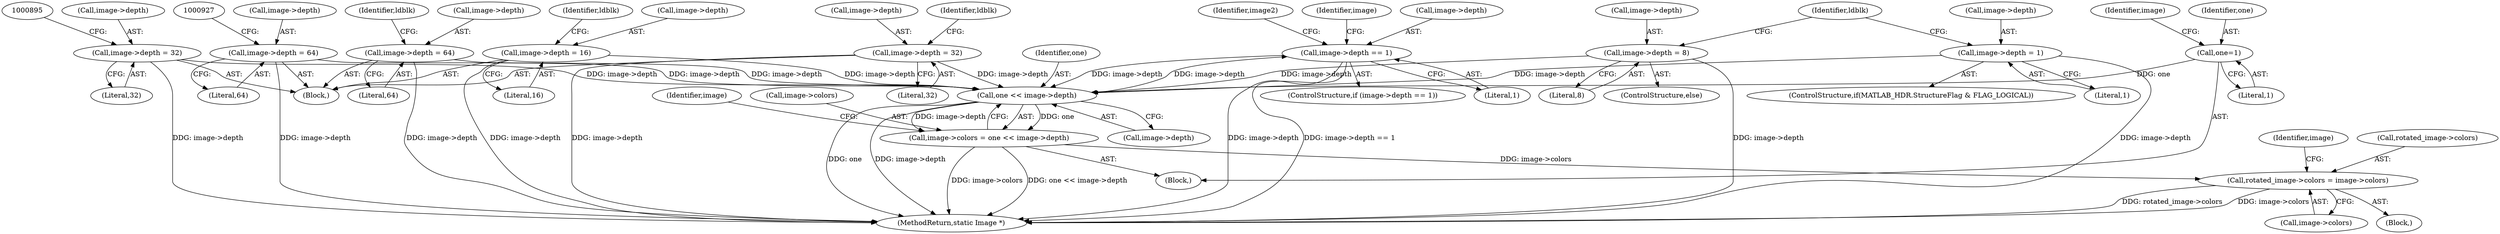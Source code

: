 digraph "0_ImageMagick_8a370f9ab120faf182aa160900ba692ba8e2bcf0@pointer" {
"1001490" [label="(Call,image->depth == 1)"];
"1000997" [label="(Call,one << image->depth)"];
"1000990" [label="(Call,one=1)"];
"1000850" [label="(Call,image->depth = 32)"];
"1000806" [label="(Call,image->depth = 1)"];
"1000889" [label="(Call,image->depth = 32)"];
"1000812" [label="(Call,image->depth = 8)"];
"1000921" [label="(Call,image->depth = 64)"];
"1000870" [label="(Call,image->depth = 64)"];
"1001490" [label="(Call,image->depth == 1)"];
"1000830" [label="(Call,image->depth = 16)"];
"1000993" [label="(Call,image->colors = one << image->depth)"];
"1001546" [label="(Call,rotated_image->colors = image->colors)"];
"1000893" [label="(Literal,32)"];
"1000811" [label="(ControlStructure,else)"];
"1000922" [label="(Call,image->depth)"];
"1000810" [label="(Literal,1)"];
"1000925" [label="(Literal,64)"];
"1000856" [label="(Identifier,ldblk)"];
"1000871" [label="(Call,image->depth)"];
"1000993" [label="(Call,image->colors = one << image->depth)"];
"1000889" [label="(Call,image->depth = 32)"];
"1000870" [label="(Call,image->depth = 64)"];
"1000818" [label="(Identifier,ldblk)"];
"1000800" [label="(ControlStructure,if(MATLAB_HDR.StructureFlag & FLAG_LOGICAL))"];
"1000813" [label="(Call,image->depth)"];
"1000812" [label="(Call,image->depth = 8)"];
"1000874" [label="(Literal,64)"];
"1000807" [label="(Call,image->depth)"];
"1001489" [label="(ControlStructure,if (image->depth == 1))"];
"1000850" [label="(Call,image->depth = 32)"];
"1000999" [label="(Call,image->depth)"];
"1000992" [label="(Literal,1)"];
"1000991" [label="(Identifier,one)"];
"1001546" [label="(Call,rotated_image->colors = image->colors)"];
"1001550" [label="(Call,image->colors)"];
"1001502" [label="(Identifier,image2)"];
"1001555" [label="(Identifier,image)"];
"1000407" [label="(Block,)"];
"1000806" [label="(Call,image->depth = 1)"];
"1000831" [label="(Call,image->depth)"];
"1000794" [label="(Block,)"];
"1001006" [label="(Identifier,image)"];
"1000994" [label="(Call,image->colors)"];
"1001494" [label="(Literal,1)"];
"1000995" [label="(Identifier,image)"];
"1001490" [label="(Call,image->depth == 1)"];
"1000851" [label="(Call,image->depth)"];
"1001497" [label="(Identifier,image)"];
"1001491" [label="(Call,image->depth)"];
"1000890" [label="(Call,image->depth)"];
"1000876" [label="(Identifier,ldblk)"];
"1001818" [label="(MethodReturn,static Image *)"];
"1000830" [label="(Call,image->depth = 16)"];
"1000997" [label="(Call,one << image->depth)"];
"1001519" [label="(Block,)"];
"1000816" [label="(Literal,8)"];
"1000836" [label="(Identifier,ldblk)"];
"1001547" [label="(Call,rotated_image->colors)"];
"1000998" [label="(Identifier,one)"];
"1000834" [label="(Literal,16)"];
"1000921" [label="(Call,image->depth = 64)"];
"1000990" [label="(Call,one=1)"];
"1000854" [label="(Literal,32)"];
"1001490" -> "1001489"  [label="AST: "];
"1001490" -> "1001494"  [label="CFG: "];
"1001491" -> "1001490"  [label="AST: "];
"1001494" -> "1001490"  [label="AST: "];
"1001497" -> "1001490"  [label="CFG: "];
"1001502" -> "1001490"  [label="CFG: "];
"1001490" -> "1001818"  [label="DDG: image->depth == 1"];
"1001490" -> "1001818"  [label="DDG: image->depth"];
"1001490" -> "1000997"  [label="DDG: image->depth"];
"1000997" -> "1001490"  [label="DDG: image->depth"];
"1000997" -> "1000993"  [label="AST: "];
"1000997" -> "1000999"  [label="CFG: "];
"1000998" -> "1000997"  [label="AST: "];
"1000999" -> "1000997"  [label="AST: "];
"1000993" -> "1000997"  [label="CFG: "];
"1000997" -> "1001818"  [label="DDG: one"];
"1000997" -> "1001818"  [label="DDG: image->depth"];
"1000997" -> "1000993"  [label="DDG: one"];
"1000997" -> "1000993"  [label="DDG: image->depth"];
"1000990" -> "1000997"  [label="DDG: one"];
"1000850" -> "1000997"  [label="DDG: image->depth"];
"1000806" -> "1000997"  [label="DDG: image->depth"];
"1000889" -> "1000997"  [label="DDG: image->depth"];
"1000812" -> "1000997"  [label="DDG: image->depth"];
"1000921" -> "1000997"  [label="DDG: image->depth"];
"1000870" -> "1000997"  [label="DDG: image->depth"];
"1000830" -> "1000997"  [label="DDG: image->depth"];
"1000990" -> "1000407"  [label="AST: "];
"1000990" -> "1000992"  [label="CFG: "];
"1000991" -> "1000990"  [label="AST: "];
"1000992" -> "1000990"  [label="AST: "];
"1000995" -> "1000990"  [label="CFG: "];
"1000850" -> "1000794"  [label="AST: "];
"1000850" -> "1000854"  [label="CFG: "];
"1000851" -> "1000850"  [label="AST: "];
"1000854" -> "1000850"  [label="AST: "];
"1000856" -> "1000850"  [label="CFG: "];
"1000850" -> "1001818"  [label="DDG: image->depth"];
"1000806" -> "1000800"  [label="AST: "];
"1000806" -> "1000810"  [label="CFG: "];
"1000807" -> "1000806"  [label="AST: "];
"1000810" -> "1000806"  [label="AST: "];
"1000818" -> "1000806"  [label="CFG: "];
"1000806" -> "1001818"  [label="DDG: image->depth"];
"1000889" -> "1000794"  [label="AST: "];
"1000889" -> "1000893"  [label="CFG: "];
"1000890" -> "1000889"  [label="AST: "];
"1000893" -> "1000889"  [label="AST: "];
"1000895" -> "1000889"  [label="CFG: "];
"1000889" -> "1001818"  [label="DDG: image->depth"];
"1000812" -> "1000811"  [label="AST: "];
"1000812" -> "1000816"  [label="CFG: "];
"1000813" -> "1000812"  [label="AST: "];
"1000816" -> "1000812"  [label="AST: "];
"1000818" -> "1000812"  [label="CFG: "];
"1000812" -> "1001818"  [label="DDG: image->depth"];
"1000921" -> "1000794"  [label="AST: "];
"1000921" -> "1000925"  [label="CFG: "];
"1000922" -> "1000921"  [label="AST: "];
"1000925" -> "1000921"  [label="AST: "];
"1000927" -> "1000921"  [label="CFG: "];
"1000921" -> "1001818"  [label="DDG: image->depth"];
"1000870" -> "1000794"  [label="AST: "];
"1000870" -> "1000874"  [label="CFG: "];
"1000871" -> "1000870"  [label="AST: "];
"1000874" -> "1000870"  [label="AST: "];
"1000876" -> "1000870"  [label="CFG: "];
"1000870" -> "1001818"  [label="DDG: image->depth"];
"1000830" -> "1000794"  [label="AST: "];
"1000830" -> "1000834"  [label="CFG: "];
"1000831" -> "1000830"  [label="AST: "];
"1000834" -> "1000830"  [label="AST: "];
"1000836" -> "1000830"  [label="CFG: "];
"1000830" -> "1001818"  [label="DDG: image->depth"];
"1000993" -> "1000407"  [label="AST: "];
"1000994" -> "1000993"  [label="AST: "];
"1001006" -> "1000993"  [label="CFG: "];
"1000993" -> "1001818"  [label="DDG: one << image->depth"];
"1000993" -> "1001818"  [label="DDG: image->colors"];
"1000993" -> "1001546"  [label="DDG: image->colors"];
"1001546" -> "1001519"  [label="AST: "];
"1001546" -> "1001550"  [label="CFG: "];
"1001547" -> "1001546"  [label="AST: "];
"1001550" -> "1001546"  [label="AST: "];
"1001555" -> "1001546"  [label="CFG: "];
"1001546" -> "1001818"  [label="DDG: rotated_image->colors"];
"1001546" -> "1001818"  [label="DDG: image->colors"];
}
